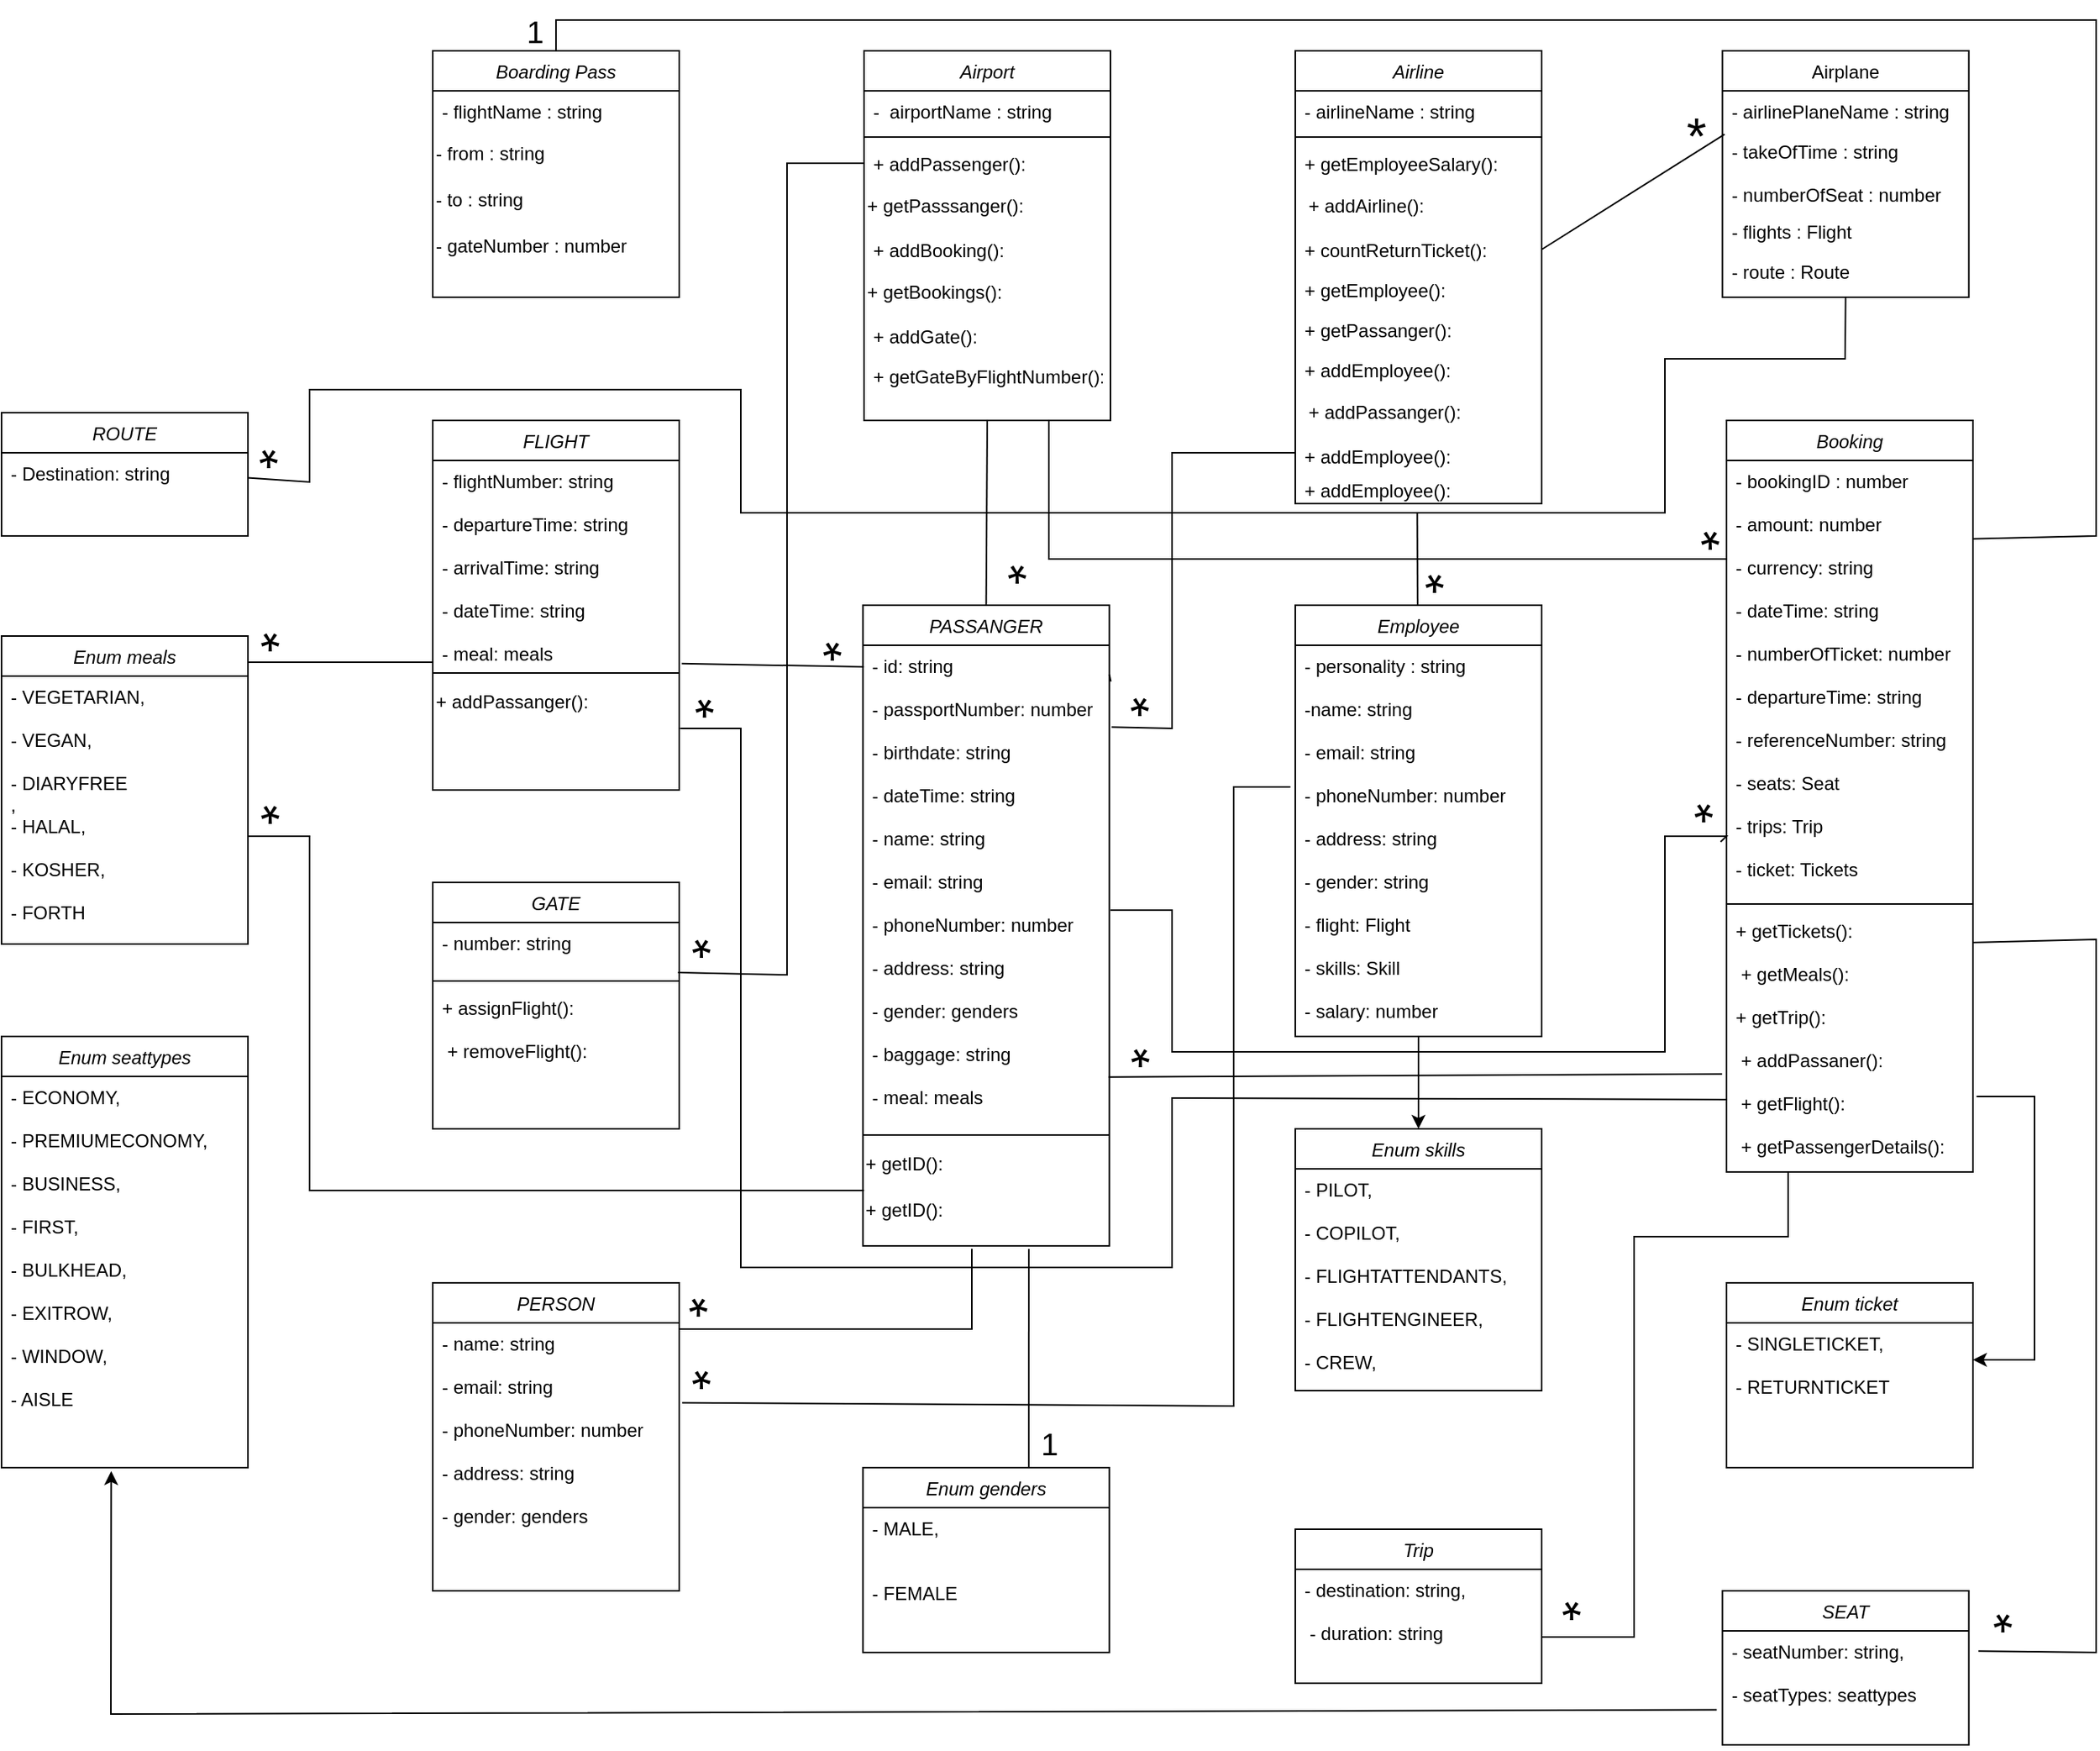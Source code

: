 <mxfile version="21.2.3" type="github">
  <diagram id="C5RBs43oDa-KdzZeNtuy" name="Page-1">
    <mxGraphModel dx="2927" dy="1174" grid="1" gridSize="10" guides="1" tooltips="1" connect="1" arrows="1" fold="1" page="1" pageScale="1" pageWidth="827" pageHeight="1169" math="0" shadow="0">
      <root>
        <mxCell id="WIyWlLk6GJQsqaUBKTNV-0" />
        <mxCell id="WIyWlLk6GJQsqaUBKTNV-1" parent="WIyWlLk6GJQsqaUBKTNV-0" />
        <mxCell id="zkfFHV4jXpPFQw0GAbJ--0" value="Airline&#xa;" style="swimlane;fontStyle=2;align=center;verticalAlign=top;childLayout=stackLayout;horizontal=1;startSize=26;horizontalStack=0;resizeParent=1;resizeLast=0;collapsible=1;marginBottom=0;rounded=0;shadow=0;strokeWidth=1;" parent="WIyWlLk6GJQsqaUBKTNV-1" vertex="1">
          <mxGeometry x="200" y="40" width="160" height="294" as="geometry">
            <mxRectangle x="230" y="140" width="160" height="26" as="alternateBounds" />
          </mxGeometry>
        </mxCell>
        <mxCell id="zkfFHV4jXpPFQw0GAbJ--1" value="- airlineName : string" style="text;align=left;verticalAlign=top;spacingLeft=4;spacingRight=4;overflow=hidden;rotatable=0;points=[[0,0.5],[1,0.5]];portConstraint=eastwest;" parent="zkfFHV4jXpPFQw0GAbJ--0" vertex="1">
          <mxGeometry y="26" width="160" height="26" as="geometry" />
        </mxCell>
        <mxCell id="KCWYJv6NmKcUc3A-nOqs-9" value="" style="line;html=1;strokeWidth=1;align=left;verticalAlign=middle;spacingTop=-1;spacingLeft=3;spacingRight=3;rotatable=0;labelPosition=right;points=[];portConstraint=eastwest;" vertex="1" parent="zkfFHV4jXpPFQw0GAbJ--0">
          <mxGeometry y="52" width="160" height="8" as="geometry" />
        </mxCell>
        <mxCell id="zkfFHV4jXpPFQw0GAbJ--2" value="+ getEmployeeSalary(): " style="text;align=left;verticalAlign=top;spacingLeft=4;spacingRight=4;overflow=hidden;rotatable=0;points=[[0,0.5],[1,0.5]];portConstraint=eastwest;rounded=0;shadow=0;html=0;" parent="zkfFHV4jXpPFQw0GAbJ--0" vertex="1">
          <mxGeometry y="60" width="160" height="26" as="geometry" />
        </mxCell>
        <mxCell id="KCWYJv6NmKcUc3A-nOqs-4" value="&amp;nbsp; + addAirline():" style="text;html=1;align=left;verticalAlign=middle;resizable=0;points=[];autosize=1;strokeColor=none;fillColor=none;" vertex="1" parent="zkfFHV4jXpPFQw0GAbJ--0">
          <mxGeometry y="86" width="160" height="30" as="geometry" />
        </mxCell>
        <mxCell id="zkfFHV4jXpPFQw0GAbJ--3" value="+ countReturnTicket():  " style="text;align=left;verticalAlign=top;spacingLeft=4;spacingRight=4;overflow=hidden;rotatable=0;points=[[0,0.5],[1,0.5]];portConstraint=eastwest;rounded=0;shadow=0;html=0;" parent="zkfFHV4jXpPFQw0GAbJ--0" vertex="1">
          <mxGeometry y="116" width="160" height="26" as="geometry" />
        </mxCell>
        <mxCell id="KCWYJv6NmKcUc3A-nOqs-12" value="+ getEmployee():  " style="text;align=left;verticalAlign=top;spacingLeft=4;spacingRight=4;overflow=hidden;rotatable=0;points=[[0,0.5],[1,0.5]];portConstraint=eastwest;rounded=0;shadow=0;html=0;" vertex="1" parent="zkfFHV4jXpPFQw0GAbJ--0">
          <mxGeometry y="142" width="160" height="26" as="geometry" />
        </mxCell>
        <mxCell id="KCWYJv6NmKcUc3A-nOqs-11" value="+ getPassanger():  " style="text;align=left;verticalAlign=top;spacingLeft=4;spacingRight=4;overflow=hidden;rotatable=0;points=[[0,0.5],[1,0.5]];portConstraint=eastwest;rounded=0;shadow=0;html=0;" vertex="1" parent="zkfFHV4jXpPFQw0GAbJ--0">
          <mxGeometry y="168" width="160" height="26" as="geometry" />
        </mxCell>
        <mxCell id="KCWYJv6NmKcUc3A-nOqs-10" value="+ addEmployee(): " style="text;align=left;verticalAlign=top;spacingLeft=4;spacingRight=4;overflow=hidden;rotatable=0;points=[[0,0.5],[1,0.5]];portConstraint=eastwest;rounded=0;shadow=0;html=0;" vertex="1" parent="zkfFHV4jXpPFQw0GAbJ--0">
          <mxGeometry y="194" width="160" height="26" as="geometry" />
        </mxCell>
        <mxCell id="KCWYJv6NmKcUc3A-nOqs-2" value="&amp;nbsp; + addPassanger(): " style="text;html=1;align=left;verticalAlign=middle;resizable=0;points=[];autosize=1;strokeColor=none;fillColor=none;" vertex="1" parent="zkfFHV4jXpPFQw0GAbJ--0">
          <mxGeometry y="220" width="160" height="30" as="geometry" />
        </mxCell>
        <mxCell id="KCWYJv6NmKcUc3A-nOqs-3" value="+ addEmployee(): " style="text;align=left;verticalAlign=top;spacingLeft=4;spacingRight=4;overflow=hidden;rotatable=0;points=[[0,0.5],[1,0.5]];portConstraint=eastwest;rounded=0;shadow=0;html=0;" vertex="1" parent="zkfFHV4jXpPFQw0GAbJ--0">
          <mxGeometry y="250" width="160" height="22" as="geometry" />
        </mxCell>
        <mxCell id="KCWYJv6NmKcUc3A-nOqs-87" value="+ addEmployee(): " style="text;align=left;verticalAlign=top;spacingLeft=4;spacingRight=4;overflow=hidden;rotatable=0;points=[[0,0.5],[1,0.5]];portConstraint=eastwest;rounded=0;shadow=0;html=0;" vertex="1" parent="zkfFHV4jXpPFQw0GAbJ--0">
          <mxGeometry y="272" width="160" height="22" as="geometry" />
        </mxCell>
        <mxCell id="zkfFHV4jXpPFQw0GAbJ--17" value="Airplane" style="swimlane;fontStyle=0;align=center;verticalAlign=top;childLayout=stackLayout;horizontal=1;startSize=26;horizontalStack=0;resizeParent=1;resizeLast=0;collapsible=1;marginBottom=0;rounded=0;shadow=0;strokeWidth=1;" parent="WIyWlLk6GJQsqaUBKTNV-1" vertex="1">
          <mxGeometry x="477.33" y="40" width="160" height="160" as="geometry">
            <mxRectangle x="550" y="140" width="160" height="26" as="alternateBounds" />
          </mxGeometry>
        </mxCell>
        <mxCell id="zkfFHV4jXpPFQw0GAbJ--18" value="- airlinePlaneName : string&#xa;" style="text;align=left;verticalAlign=top;spacingLeft=4;spacingRight=4;overflow=hidden;rotatable=0;points=[[0,0.5],[1,0.5]];portConstraint=eastwest;" parent="zkfFHV4jXpPFQw0GAbJ--17" vertex="1">
          <mxGeometry y="26" width="160" height="26" as="geometry" />
        </mxCell>
        <mxCell id="zkfFHV4jXpPFQw0GAbJ--19" value="- takeOfTime : string" style="text;align=left;verticalAlign=top;spacingLeft=4;spacingRight=4;overflow=hidden;rotatable=0;points=[[0,0.5],[1,0.5]];portConstraint=eastwest;rounded=0;shadow=0;html=0;" parent="zkfFHV4jXpPFQw0GAbJ--17" vertex="1">
          <mxGeometry y="52" width="160" height="28" as="geometry" />
        </mxCell>
        <mxCell id="zkfFHV4jXpPFQw0GAbJ--20" value="- numberOfSeat : number" style="text;align=left;verticalAlign=top;spacingLeft=4;spacingRight=4;overflow=hidden;rotatable=0;points=[[0,0.5],[1,0.5]];portConstraint=eastwest;rounded=0;shadow=0;html=0;" parent="zkfFHV4jXpPFQw0GAbJ--17" vertex="1">
          <mxGeometry y="80" width="160" height="24" as="geometry" />
        </mxCell>
        <mxCell id="zkfFHV4jXpPFQw0GAbJ--21" value="- flights : Flight" style="text;align=left;verticalAlign=top;spacingLeft=4;spacingRight=4;overflow=hidden;rotatable=0;points=[[0,0.5],[1,0.5]];portConstraint=eastwest;rounded=0;shadow=0;html=0;" parent="zkfFHV4jXpPFQw0GAbJ--17" vertex="1">
          <mxGeometry y="104" width="160" height="26" as="geometry" />
        </mxCell>
        <mxCell id="zkfFHV4jXpPFQw0GAbJ--22" value="- route : Route" style="text;align=left;verticalAlign=top;spacingLeft=4;spacingRight=4;overflow=hidden;rotatable=0;points=[[0,0.5],[1,0.5]];portConstraint=eastwest;rounded=0;shadow=0;html=0;" parent="zkfFHV4jXpPFQw0GAbJ--17" vertex="1">
          <mxGeometry y="130" width="160" height="26" as="geometry" />
        </mxCell>
        <mxCell id="KCWYJv6NmKcUc3A-nOqs-13" value="Airport" style="swimlane;fontStyle=2;align=center;verticalAlign=top;childLayout=stackLayout;horizontal=1;startSize=26;horizontalStack=0;resizeParent=1;resizeLast=0;collapsible=1;marginBottom=0;rounded=0;shadow=0;strokeWidth=1;" vertex="1" parent="WIyWlLk6GJQsqaUBKTNV-1">
          <mxGeometry x="-80" y="40" width="160" height="240" as="geometry">
            <mxRectangle x="230" y="140" width="160" height="26" as="alternateBounds" />
          </mxGeometry>
        </mxCell>
        <mxCell id="KCWYJv6NmKcUc3A-nOqs-14" value="-  airportName : string" style="text;align=left;verticalAlign=top;spacingLeft=4;spacingRight=4;overflow=hidden;rotatable=0;points=[[0,0.5],[1,0.5]];portConstraint=eastwest;" vertex="1" parent="KCWYJv6NmKcUc3A-nOqs-13">
          <mxGeometry y="26" width="160" height="26" as="geometry" />
        </mxCell>
        <mxCell id="KCWYJv6NmKcUc3A-nOqs-15" value="" style="line;html=1;strokeWidth=1;align=left;verticalAlign=middle;spacingTop=-1;spacingLeft=3;spacingRight=3;rotatable=0;labelPosition=right;points=[];portConstraint=eastwest;" vertex="1" parent="KCWYJv6NmKcUc3A-nOqs-13">
          <mxGeometry y="52" width="160" height="8" as="geometry" />
        </mxCell>
        <mxCell id="KCWYJv6NmKcUc3A-nOqs-16" value="+ addPassenger(): " style="text;align=left;verticalAlign=top;spacingLeft=4;spacingRight=4;overflow=hidden;rotatable=0;points=[[0,0.5],[1,0.5]];portConstraint=eastwest;rounded=0;shadow=0;html=0;" vertex="1" parent="KCWYJv6NmKcUc3A-nOqs-13">
          <mxGeometry y="60" width="160" height="26" as="geometry" />
        </mxCell>
        <mxCell id="KCWYJv6NmKcUc3A-nOqs-17" value="+ getPasssanger(): " style="text;html=1;align=left;verticalAlign=middle;resizable=0;points=[];autosize=1;strokeColor=none;fillColor=none;" vertex="1" parent="KCWYJv6NmKcUc3A-nOqs-13">
          <mxGeometry y="86" width="160" height="30" as="geometry" />
        </mxCell>
        <mxCell id="KCWYJv6NmKcUc3A-nOqs-18" value="+ addBooking(): " style="text;align=left;verticalAlign=top;spacingLeft=4;spacingRight=4;overflow=hidden;rotatable=0;points=[[0,0.5],[1,0.5]];portConstraint=eastwest;rounded=0;shadow=0;html=0;" vertex="1" parent="KCWYJv6NmKcUc3A-nOqs-13">
          <mxGeometry y="116" width="160" height="26" as="geometry" />
        </mxCell>
        <mxCell id="KCWYJv6NmKcUc3A-nOqs-19" value="+ getBookings():  " style="text;html=1;align=left;verticalAlign=middle;resizable=0;points=[];autosize=1;strokeColor=none;fillColor=none;" vertex="1" parent="KCWYJv6NmKcUc3A-nOqs-13">
          <mxGeometry y="142" width="160" height="30" as="geometry" />
        </mxCell>
        <mxCell id="KCWYJv6NmKcUc3A-nOqs-20" value="+ addGate(): " style="text;align=left;verticalAlign=top;spacingLeft=4;spacingRight=4;overflow=hidden;rotatable=0;points=[[0,0.5],[1,0.5]];portConstraint=eastwest;rounded=0;shadow=0;html=0;" vertex="1" parent="KCWYJv6NmKcUc3A-nOqs-13">
          <mxGeometry y="172" width="160" height="26" as="geometry" />
        </mxCell>
        <mxCell id="KCWYJv6NmKcUc3A-nOqs-21" value="+ getGateByFlightNumber():   " style="text;align=left;verticalAlign=top;spacingLeft=4;spacingRight=4;overflow=hidden;rotatable=0;points=[[0,0.5],[1,0.5]];portConstraint=eastwest;rounded=0;shadow=0;html=0;" vertex="1" parent="KCWYJv6NmKcUc3A-nOqs-13">
          <mxGeometry y="198" width="160" height="26" as="geometry" />
        </mxCell>
        <mxCell id="KCWYJv6NmKcUc3A-nOqs-26" value="Boarding Pass" style="swimlane;fontStyle=2;align=center;verticalAlign=top;childLayout=stackLayout;horizontal=1;startSize=26;horizontalStack=0;resizeParent=1;resizeLast=0;collapsible=1;marginBottom=0;rounded=0;shadow=0;strokeWidth=1;" vertex="1" parent="WIyWlLk6GJQsqaUBKTNV-1">
          <mxGeometry x="-360" y="40" width="160" height="160" as="geometry">
            <mxRectangle x="230" y="140" width="160" height="26" as="alternateBounds" />
          </mxGeometry>
        </mxCell>
        <mxCell id="KCWYJv6NmKcUc3A-nOqs-27" value="- flightName : string" style="text;align=left;verticalAlign=top;spacingLeft=4;spacingRight=4;overflow=hidden;rotatable=0;points=[[0,0.5],[1,0.5]];portConstraint=eastwest;" vertex="1" parent="KCWYJv6NmKcUc3A-nOqs-26">
          <mxGeometry y="26" width="160" height="26" as="geometry" />
        </mxCell>
        <mxCell id="KCWYJv6NmKcUc3A-nOqs-36" value="- from : string&lt;br/&gt;" style="text;html=1;align=left;verticalAlign=middle;resizable=0;points=[];autosize=1;strokeColor=none;fillColor=none;" vertex="1" parent="KCWYJv6NmKcUc3A-nOqs-26">
          <mxGeometry y="52" width="160" height="30" as="geometry" />
        </mxCell>
        <mxCell id="KCWYJv6NmKcUc3A-nOqs-37" value="- to : string" style="text;html=1;align=left;verticalAlign=middle;resizable=0;points=[];autosize=1;strokeColor=none;fillColor=none;" vertex="1" parent="KCWYJv6NmKcUc3A-nOqs-26">
          <mxGeometry y="82" width="160" height="30" as="geometry" />
        </mxCell>
        <mxCell id="KCWYJv6NmKcUc3A-nOqs-35" value="- gateNumber : number&lt;br/&gt;" style="text;html=1;align=left;verticalAlign=middle;resizable=0;points=[];autosize=1;strokeColor=none;fillColor=none;" vertex="1" parent="KCWYJv6NmKcUc3A-nOqs-26">
          <mxGeometry y="112" width="160" height="30" as="geometry" />
        </mxCell>
        <mxCell id="KCWYJv6NmKcUc3A-nOqs-38" value="FLIGHT" style="swimlane;fontStyle=2;align=center;verticalAlign=top;childLayout=stackLayout;horizontal=1;startSize=26;horizontalStack=0;resizeParent=1;resizeLast=0;collapsible=1;marginBottom=0;rounded=0;shadow=0;strokeWidth=1;" vertex="1" parent="WIyWlLk6GJQsqaUBKTNV-1">
          <mxGeometry x="-360" y="280" width="160" height="240" as="geometry">
            <mxRectangle x="230" y="140" width="160" height="26" as="alternateBounds" />
          </mxGeometry>
        </mxCell>
        <mxCell id="KCWYJv6NmKcUc3A-nOqs-39" value="- flightNumber: string&#xa;&#xa;- departureTime: string&#xa;&#xa;- arrivalTime: string&#xa;&#xa;- dateTime: string&#xa;&#xa;- meal: meals&#xa;" style="text;align=left;verticalAlign=top;spacingLeft=4;spacingRight=4;overflow=hidden;rotatable=0;points=[[0,0.5],[1,0.5]];portConstraint=eastwest;" vertex="1" parent="KCWYJv6NmKcUc3A-nOqs-38">
          <mxGeometry y="26" width="160" height="134" as="geometry" />
        </mxCell>
        <mxCell id="KCWYJv6NmKcUc3A-nOqs-44" value="" style="line;html=1;strokeWidth=1;align=left;verticalAlign=middle;spacingTop=-1;spacingLeft=3;spacingRight=3;rotatable=0;labelPosition=right;points=[];portConstraint=eastwest;" vertex="1" parent="KCWYJv6NmKcUc3A-nOqs-38">
          <mxGeometry y="160" width="160" height="8" as="geometry" />
        </mxCell>
        <mxCell id="KCWYJv6NmKcUc3A-nOqs-43" value="+ addPassanger(): " style="text;html=1;align=left;verticalAlign=middle;resizable=0;points=[];autosize=1;strokeColor=none;fillColor=none;" vertex="1" parent="KCWYJv6NmKcUc3A-nOqs-38">
          <mxGeometry y="168" width="160" height="30" as="geometry" />
        </mxCell>
        <mxCell id="KCWYJv6NmKcUc3A-nOqs-45" value="Employee" style="swimlane;fontStyle=2;align=center;verticalAlign=top;childLayout=stackLayout;horizontal=1;startSize=26;horizontalStack=0;resizeParent=1;resizeLast=0;collapsible=1;marginBottom=0;rounded=0;shadow=0;strokeWidth=1;" vertex="1" parent="WIyWlLk6GJQsqaUBKTNV-1">
          <mxGeometry x="200.0" y="400" width="160" height="280" as="geometry">
            <mxRectangle x="230" y="140" width="160" height="26" as="alternateBounds" />
          </mxGeometry>
        </mxCell>
        <mxCell id="KCWYJv6NmKcUc3A-nOqs-46" value="- personality : string&#xa;&#xa;-name: string&#xa;&#xa;- email: string&#xa;&#xa;- phoneNumber: number&#xa;&#xa;- address: string&#xa;&#xa;- gender: string&#xa;&#xa;- flight: Flight&#xa;&#xa;- skills: Skill&#xa;&#xa;- salary: number" style="text;align=left;verticalAlign=top;spacingLeft=4;spacingRight=4;overflow=hidden;rotatable=0;points=[[0,0.5],[1,0.5]];portConstraint=eastwest;" vertex="1" parent="KCWYJv6NmKcUc3A-nOqs-45">
          <mxGeometry y="26" width="160" height="254" as="geometry" />
        </mxCell>
        <mxCell id="KCWYJv6NmKcUc3A-nOqs-135" value="" style="endArrow=none;html=1;rounded=0;entryX=-0.024;entryY=0.872;entryDx=0;entryDy=0;entryPerimeter=0;" edge="1" parent="KCWYJv6NmKcUc3A-nOqs-45" target="KCWYJv6NmKcUc3A-nOqs-54">
          <mxGeometry width="50" height="50" relative="1" as="geometry">
            <mxPoint x="-120.0" y="198" as="sourcePoint" />
            <mxPoint x="240.0" as="targetPoint" />
            <Array as="points">
              <mxPoint x="-80.0" y="198" />
              <mxPoint x="-80.0" y="290" />
              <mxPoint x="160.0" y="290" />
              <mxPoint x="240.0" y="290" />
              <mxPoint x="240.0" y="150" />
              <mxPoint x="280.0" y="150" />
            </Array>
          </mxGeometry>
        </mxCell>
        <mxCell id="KCWYJv6NmKcUc3A-nOqs-49" value="Enum skills" style="swimlane;fontStyle=2;align=center;verticalAlign=top;childLayout=stackLayout;horizontal=1;startSize=26;horizontalStack=0;resizeParent=1;resizeLast=0;collapsible=1;marginBottom=0;rounded=0;shadow=0;strokeWidth=1;" vertex="1" parent="WIyWlLk6GJQsqaUBKTNV-1">
          <mxGeometry x="200.0" y="740" width="160" height="170" as="geometry">
            <mxRectangle x="230" y="140" width="160" height="26" as="alternateBounds" />
          </mxGeometry>
        </mxCell>
        <mxCell id="KCWYJv6NmKcUc3A-nOqs-163" value="" style="endArrow=none;html=1;rounded=0;entryX=0.673;entryY=-0.002;entryDx=0;entryDy=0;entryPerimeter=0;" edge="1" parent="KCWYJv6NmKcUc3A-nOqs-49" target="KCWYJv6NmKcUc3A-nOqs-99">
          <mxGeometry width="50" height="50" relative="1" as="geometry">
            <mxPoint x="-173.0" y="78" as="sourcePoint" />
            <mxPoint x="208.31" y="76.002" as="targetPoint" />
          </mxGeometry>
        </mxCell>
        <mxCell id="KCWYJv6NmKcUc3A-nOqs-50" value="- PILOT,&#xa;&#xa;- COPILOT,&#xa;&#xa;- FLIGHTATTENDANTS,&#xa;&#xa;- FLIGHTENGINEER,&#xa;&#xa;- CREW,&#xa;&#xa;- CHEF,&#xa;&#xa;- AIRPORTCONTROLLER" style="text;align=left;verticalAlign=top;spacingLeft=4;spacingRight=4;overflow=hidden;rotatable=0;points=[[0,0.5],[1,0.5]];portConstraint=eastwest;" vertex="1" parent="KCWYJv6NmKcUc3A-nOqs-49">
          <mxGeometry y="26" width="160" height="134" as="geometry" />
        </mxCell>
        <mxCell id="KCWYJv6NmKcUc3A-nOqs-53" value="Booking" style="swimlane;fontStyle=2;align=center;verticalAlign=top;childLayout=stackLayout;horizontal=1;startSize=26;horizontalStack=0;resizeParent=1;resizeLast=0;collapsible=1;marginBottom=0;rounded=0;shadow=0;strokeWidth=1;" vertex="1" parent="WIyWlLk6GJQsqaUBKTNV-1">
          <mxGeometry x="480" y="280" width="160" height="488" as="geometry">
            <mxRectangle x="230" y="140" width="160" height="26" as="alternateBounds" />
          </mxGeometry>
        </mxCell>
        <mxCell id="KCWYJv6NmKcUc3A-nOqs-54" value="- bookingID : number&#xa;&#xa;- amount: number&#xa;&#xa;- currency: string&#xa;&#xa;- dateTime: string&#xa;&#xa;- numberOfTicket: number&#xa;&#xa;- departureTime: string&#xa;&#xa;- referenceNumber: string&#xa;&#xa;- seats: Seat&#xa;&#xa;- trips: Trip&#xa;&#xa;- ticket: Tickets" style="text;align=left;verticalAlign=top;spacingLeft=4;spacingRight=4;overflow=hidden;rotatable=0;points=[[0,0.5],[1,0.5]];portConstraint=eastwest;" vertex="1" parent="KCWYJv6NmKcUc3A-nOqs-53">
          <mxGeometry y="26" width="160" height="284" as="geometry" />
        </mxCell>
        <mxCell id="KCWYJv6NmKcUc3A-nOqs-55" value="" style="line;html=1;strokeWidth=1;align=left;verticalAlign=middle;spacingTop=-1;spacingLeft=3;spacingRight=3;rotatable=0;labelPosition=right;points=[];portConstraint=eastwest;" vertex="1" parent="KCWYJv6NmKcUc3A-nOqs-53">
          <mxGeometry y="310" width="160" height="8" as="geometry" />
        </mxCell>
        <mxCell id="KCWYJv6NmKcUc3A-nOqs-63" value="+ getTickets(): &#xa;&#xa; + getMeals(): &#xa;&#xa;+ getTrip(): &#xa;&#xa; + addPassaner(): &#xa;&#xa; + getFlight(): &#xa;&#xa; + getPassengerDetails():  " style="text;align=left;verticalAlign=top;spacingLeft=4;spacingRight=4;overflow=hidden;rotatable=0;points=[[0,0.5],[1,0.5]];portConstraint=eastwest;rounded=0;shadow=0;html=0;" vertex="1" parent="KCWYJv6NmKcUc3A-nOqs-53">
          <mxGeometry y="318" width="160" height="162" as="geometry" />
        </mxCell>
        <mxCell id="KCWYJv6NmKcUc3A-nOqs-65" value="PASSANGER" style="swimlane;fontStyle=2;align=center;verticalAlign=top;childLayout=stackLayout;horizontal=1;startSize=26;horizontalStack=0;resizeParent=1;resizeLast=0;collapsible=1;marginBottom=0;rounded=0;shadow=0;strokeWidth=1;" vertex="1" parent="WIyWlLk6GJQsqaUBKTNV-1">
          <mxGeometry x="-80.71" y="400" width="160" height="416" as="geometry">
            <mxRectangle x="230" y="140" width="160" height="26" as="alternateBounds" />
          </mxGeometry>
        </mxCell>
        <mxCell id="KCWYJv6NmKcUc3A-nOqs-66" value="- id: string&#xa;&#xa;- passportNumber: number&#xa;&#xa;- birthdate: string&#xa;&#xa;- dateTime: string&#xa;&#xa;- name: string&#xa;&#xa;- email: string&#xa;&#xa;- phoneNumber: number&#xa;&#xa;- address: string&#xa;&#xa;- gender: genders&#xa;&#xa;- baggage: string&#xa;&#xa;- meal: meals" style="text;align=left;verticalAlign=top;spacingLeft=4;spacingRight=4;overflow=hidden;rotatable=0;points=[[0,0.5],[1,0.5]];portConstraint=eastwest;" vertex="1" parent="KCWYJv6NmKcUc3A-nOqs-65">
          <mxGeometry y="26" width="160" height="314" as="geometry" />
        </mxCell>
        <mxCell id="KCWYJv6NmKcUc3A-nOqs-71" value="" style="line;html=1;strokeWidth=1;align=left;verticalAlign=middle;spacingTop=-1;spacingLeft=3;spacingRight=3;rotatable=0;labelPosition=right;points=[];portConstraint=eastwest;" vertex="1" parent="KCWYJv6NmKcUc3A-nOqs-65">
          <mxGeometry y="340" width="160" height="8" as="geometry" />
        </mxCell>
        <mxCell id="KCWYJv6NmKcUc3A-nOqs-72" value="+ getID(): " style="text;html=1;align=left;verticalAlign=middle;resizable=0;points=[];autosize=1;strokeColor=none;fillColor=none;" vertex="1" parent="KCWYJv6NmKcUc3A-nOqs-65">
          <mxGeometry y="348" width="160" height="30" as="geometry" />
        </mxCell>
        <mxCell id="KCWYJv6NmKcUc3A-nOqs-70" value="+ getID(): " style="text;html=1;align=left;verticalAlign=middle;resizable=0;points=[];autosize=1;strokeColor=none;fillColor=none;" vertex="1" parent="KCWYJv6NmKcUc3A-nOqs-65">
          <mxGeometry y="378" width="160" height="30" as="geometry" />
        </mxCell>
        <mxCell id="KCWYJv6NmKcUc3A-nOqs-73" value="Enum ticket" style="swimlane;fontStyle=2;align=center;verticalAlign=top;childLayout=stackLayout;horizontal=1;startSize=26;horizontalStack=0;resizeParent=1;resizeLast=0;collapsible=1;marginBottom=0;rounded=0;shadow=0;strokeWidth=1;" vertex="1" parent="WIyWlLk6GJQsqaUBKTNV-1">
          <mxGeometry x="480" y="840" width="160" height="120" as="geometry">
            <mxRectangle x="230" y="140" width="160" height="26" as="alternateBounds" />
          </mxGeometry>
        </mxCell>
        <mxCell id="KCWYJv6NmKcUc3A-nOqs-74" value="- SINGLETICKET,&#xa;&#xa;- RETURNTICKET " style="text;align=left;verticalAlign=top;spacingLeft=4;spacingRight=4;overflow=hidden;rotatable=0;points=[[0,0.5],[1,0.5]];portConstraint=eastwest;" vertex="1" parent="KCWYJv6NmKcUc3A-nOqs-73">
          <mxGeometry y="26" width="160" height="94" as="geometry" />
        </mxCell>
        <mxCell id="KCWYJv6NmKcUc3A-nOqs-75" value="GATE" style="swimlane;fontStyle=2;align=center;verticalAlign=top;childLayout=stackLayout;horizontal=1;startSize=26;horizontalStack=0;resizeParent=1;resizeLast=0;collapsible=1;marginBottom=0;rounded=0;shadow=0;strokeWidth=1;" vertex="1" parent="WIyWlLk6GJQsqaUBKTNV-1">
          <mxGeometry x="-360" y="580" width="160" height="160" as="geometry">
            <mxRectangle x="230" y="140" width="160" height="26" as="alternateBounds" />
          </mxGeometry>
        </mxCell>
        <mxCell id="KCWYJv6NmKcUc3A-nOqs-77" value="- number: string" style="text;align=left;verticalAlign=top;spacingLeft=4;spacingRight=4;overflow=hidden;rotatable=0;points=[[0,0.5],[1,0.5]];portConstraint=eastwest;" vertex="1" parent="KCWYJv6NmKcUc3A-nOqs-75">
          <mxGeometry y="26" width="160" height="34" as="geometry" />
        </mxCell>
        <mxCell id="KCWYJv6NmKcUc3A-nOqs-78" value="" style="line;html=1;strokeWidth=1;align=left;verticalAlign=middle;spacingTop=-1;spacingLeft=3;spacingRight=3;rotatable=0;labelPosition=right;points=[];portConstraint=eastwest;" vertex="1" parent="KCWYJv6NmKcUc3A-nOqs-75">
          <mxGeometry y="60" width="160" height="8" as="geometry" />
        </mxCell>
        <mxCell id="KCWYJv6NmKcUc3A-nOqs-76" value="+ assignFlight(): &#xa;&#xa; + removeFlight(): " style="text;align=left;verticalAlign=top;spacingLeft=4;spacingRight=4;overflow=hidden;rotatable=0;points=[[0,0.5],[1,0.5]];portConstraint=eastwest;" vertex="1" parent="KCWYJv6NmKcUc3A-nOqs-75">
          <mxGeometry y="68" width="160" height="52" as="geometry" />
        </mxCell>
        <mxCell id="KCWYJv6NmKcUc3A-nOqs-79" value="Enum meals" style="swimlane;fontStyle=2;align=center;verticalAlign=top;childLayout=stackLayout;horizontal=1;startSize=26;horizontalStack=0;resizeParent=1;resizeLast=0;collapsible=1;marginBottom=0;rounded=0;shadow=0;strokeWidth=1;" vertex="1" parent="WIyWlLk6GJQsqaUBKTNV-1">
          <mxGeometry x="-640" y="420" width="160" height="200" as="geometry">
            <mxRectangle x="230" y="140" width="160" height="26" as="alternateBounds" />
          </mxGeometry>
        </mxCell>
        <mxCell id="KCWYJv6NmKcUc3A-nOqs-80" value="- VEGETARIAN,&#xa;&#xa;- VEGAN,&#xa;&#xa;- DIARYFREE&#xa;,&#xa;- HALAL,&#xa;&#xa;- KOSHER,&#xa;&#xa;- FORTH" style="text;align=left;verticalAlign=top;spacingLeft=4;spacingRight=4;overflow=hidden;rotatable=0;points=[[0,0.5],[1,0.5]];portConstraint=eastwest;" vertex="1" parent="KCWYJv6NmKcUc3A-nOqs-79">
          <mxGeometry y="26" width="160" height="174" as="geometry" />
        </mxCell>
        <mxCell id="KCWYJv6NmKcUc3A-nOqs-85" value="" style="endArrow=none;html=1;rounded=0;entryX=0;entryY=0.5;entryDx=0;entryDy=0;exitX=1.009;exitY=0.169;exitDx=0;exitDy=0;exitPerimeter=0;" edge="1" parent="WIyWlLk6GJQsqaUBKTNV-1" source="KCWYJv6NmKcUc3A-nOqs-66" target="KCWYJv6NmKcUc3A-nOqs-3">
          <mxGeometry width="50" height="50" relative="1" as="geometry">
            <mxPoint x="120" y="640" as="sourcePoint" />
            <mxPoint x="190" y="320" as="targetPoint" />
            <Array as="points">
              <mxPoint x="120" y="480" />
              <mxPoint x="120" y="301" />
            </Array>
          </mxGeometry>
        </mxCell>
        <mxCell id="KCWYJv6NmKcUc3A-nOqs-86" value="" style="endArrow=none;html=1;rounded=0;entryX=0.495;entryY=1.248;entryDx=0;entryDy=0;entryPerimeter=0;" edge="1" parent="WIyWlLk6GJQsqaUBKTNV-1" source="KCWYJv6NmKcUc3A-nOqs-45" target="KCWYJv6NmKcUc3A-nOqs-87">
          <mxGeometry width="50" height="50" relative="1" as="geometry">
            <mxPoint x="477" y="310" as="sourcePoint" />
            <mxPoint x="390" y="320" as="targetPoint" />
          </mxGeometry>
        </mxCell>
        <mxCell id="KCWYJv6NmKcUc3A-nOqs-89" value="" style="endArrow=none;html=1;rounded=0;entryX=1;entryY=0.5;entryDx=0;entryDy=0;exitX=0.009;exitY=0.077;exitDx=0;exitDy=0;exitPerimeter=0;" edge="1" parent="WIyWlLk6GJQsqaUBKTNV-1" source="zkfFHV4jXpPFQw0GAbJ--19" target="zkfFHV4jXpPFQw0GAbJ--3">
          <mxGeometry width="50" height="50" relative="1" as="geometry">
            <mxPoint x="489" y="355" as="sourcePoint" />
            <mxPoint x="377" y="278" as="targetPoint" />
          </mxGeometry>
        </mxCell>
        <mxCell id="KCWYJv6NmKcUc3A-nOqs-92" value="&lt;font style=&quot;font-size: 33px;&quot;&gt;*&lt;/font&gt;" style="text;html=1;align=center;verticalAlign=middle;resizable=0;points=[];autosize=1;strokeColor=none;fillColor=none;" vertex="1" parent="WIyWlLk6GJQsqaUBKTNV-1">
          <mxGeometry x="440" y="70" width="40" height="50" as="geometry" />
        </mxCell>
        <mxCell id="KCWYJv6NmKcUc3A-nOqs-94" value="" style="endArrow=none;html=1;rounded=0;entryX=0;entryY=0.5;entryDx=0;entryDy=0;exitX=1.006;exitY=0.075;exitDx=0;exitDy=0;exitPerimeter=0;" edge="1" parent="WIyWlLk6GJQsqaUBKTNV-1" source="KCWYJv6NmKcUc3A-nOqs-66">
          <mxGeometry width="50" height="50" relative="1" as="geometry">
            <mxPoint x="80.29" y="450" as="sourcePoint" />
            <mxPoint x="79.29" y="445" as="targetPoint" />
          </mxGeometry>
        </mxCell>
        <mxCell id="KCWYJv6NmKcUc3A-nOqs-93" value="&lt;font style=&quot;font-size: 33px;&quot;&gt;*&lt;/font&gt;" style="text;html=1;align=center;verticalAlign=middle;resizable=0;points=[];autosize=1;strokeColor=none;fillColor=none;rotation=-180;" vertex="1" parent="WIyWlLk6GJQsqaUBKTNV-1">
          <mxGeometry x="79.29" y="436" width="40" height="50" as="geometry" />
        </mxCell>
        <mxCell id="KCWYJv6NmKcUc3A-nOqs-95" value="" style="endArrow=none;html=1;rounded=0;entryX=0.5;entryY=1;entryDx=0;entryDy=0;exitX=0.5;exitY=0;exitDx=0;exitDy=0;" edge="1" parent="WIyWlLk6GJQsqaUBKTNV-1" source="KCWYJv6NmKcUc3A-nOqs-65" target="KCWYJv6NmKcUc3A-nOqs-13">
          <mxGeometry width="50" height="50" relative="1" as="geometry">
            <mxPoint x="-110" y="417" as="sourcePoint" />
            <mxPoint x="10" y="280" as="targetPoint" />
          </mxGeometry>
        </mxCell>
        <mxCell id="KCWYJv6NmKcUc3A-nOqs-96" value="&lt;font style=&quot;font-size: 33px;&quot;&gt;*&lt;/font&gt;" style="text;html=1;align=center;verticalAlign=middle;resizable=0;points=[];autosize=1;strokeColor=none;fillColor=none;rotation=-180;" vertex="1" parent="WIyWlLk6GJQsqaUBKTNV-1">
          <mxGeometry y="350" width="40" height="50" as="geometry" />
        </mxCell>
        <mxCell id="KCWYJv6NmKcUc3A-nOqs-97" value="PERSON" style="swimlane;fontStyle=2;align=center;verticalAlign=top;childLayout=stackLayout;horizontal=1;startSize=26;horizontalStack=0;resizeParent=1;resizeLast=0;collapsible=1;marginBottom=0;rounded=0;shadow=0;strokeWidth=1;" vertex="1" parent="WIyWlLk6GJQsqaUBKTNV-1">
          <mxGeometry x="-360" y="840" width="160" height="200" as="geometry">
            <mxRectangle x="230" y="140" width="160" height="26" as="alternateBounds" />
          </mxGeometry>
        </mxCell>
        <mxCell id="KCWYJv6NmKcUc3A-nOqs-98" value="- name: string&#xa;&#xa;- email: string&#xa;&#xa;- phoneNumber: number&#xa;&#xa;- address: string&#xa;&#xa;- gender: genders" style="text;align=left;verticalAlign=top;spacingLeft=4;spacingRight=4;overflow=hidden;rotatable=0;points=[[0,0.5],[1,0.5]];portConstraint=eastwest;" vertex="1" parent="KCWYJv6NmKcUc3A-nOqs-97">
          <mxGeometry y="26" width="160" height="174" as="geometry" />
        </mxCell>
        <mxCell id="KCWYJv6NmKcUc3A-nOqs-99" value="Enum genders" style="swimlane;fontStyle=2;align=center;verticalAlign=top;childLayout=stackLayout;horizontal=1;startSize=26;horizontalStack=0;resizeParent=1;resizeLast=0;collapsible=1;marginBottom=0;rounded=0;shadow=0;strokeWidth=1;" vertex="1" parent="WIyWlLk6GJQsqaUBKTNV-1">
          <mxGeometry x="-80.71" y="960" width="160" height="120" as="geometry">
            <mxRectangle x="230" y="140" width="160" height="26" as="alternateBounds" />
          </mxGeometry>
        </mxCell>
        <mxCell id="KCWYJv6NmKcUc3A-nOqs-100" value="- MALE,&#xa;&#xa;&#xa;- FEMALE " style="text;align=left;verticalAlign=top;spacingLeft=4;spacingRight=4;overflow=hidden;rotatable=0;points=[[0,0.5],[1,0.5]];portConstraint=eastwest;" vertex="1" parent="KCWYJv6NmKcUc3A-nOqs-99">
          <mxGeometry y="26" width="160" height="94" as="geometry" />
        </mxCell>
        <mxCell id="KCWYJv6NmKcUc3A-nOqs-101" value="ROUTE" style="swimlane;fontStyle=2;align=center;verticalAlign=top;childLayout=stackLayout;horizontal=1;startSize=26;horizontalStack=0;resizeParent=1;resizeLast=0;collapsible=1;marginBottom=0;rounded=0;shadow=0;strokeWidth=1;" vertex="1" parent="WIyWlLk6GJQsqaUBKTNV-1">
          <mxGeometry x="-640" y="275" width="160" height="80" as="geometry">
            <mxRectangle x="230" y="140" width="160" height="26" as="alternateBounds" />
          </mxGeometry>
        </mxCell>
        <mxCell id="KCWYJv6NmKcUc3A-nOqs-102" value="- Destination: string" style="text;align=left;verticalAlign=top;spacingLeft=4;spacingRight=4;overflow=hidden;rotatable=0;points=[[0,0.5],[1,0.5]];portConstraint=eastwest;" vertex="1" parent="KCWYJv6NmKcUc3A-nOqs-101">
          <mxGeometry y="26" width="160" height="54" as="geometry" />
        </mxCell>
        <mxCell id="KCWYJv6NmKcUc3A-nOqs-103" value="Enum seattypes" style="swimlane;fontStyle=2;align=center;verticalAlign=top;childLayout=stackLayout;horizontal=1;startSize=26;horizontalStack=0;resizeParent=1;resizeLast=0;collapsible=1;marginBottom=0;rounded=0;shadow=0;strokeWidth=1;" vertex="1" parent="WIyWlLk6GJQsqaUBKTNV-1">
          <mxGeometry x="-640" y="680" width="160" height="280" as="geometry">
            <mxRectangle x="230" y="140" width="160" height="26" as="alternateBounds" />
          </mxGeometry>
        </mxCell>
        <mxCell id="KCWYJv6NmKcUc3A-nOqs-104" value="- ECONOMY,&#xa;&#xa;- PREMIUMECONOMY,&#xa;&#xa;- BUSINESS,&#xa;&#xa;- FIRST,&#xa;&#xa;- BULKHEAD,&#xa;&#xa;- EXITROW,&#xa;&#xa;- WINDOW,&#xa;&#xa;- AISLE" style="text;align=left;verticalAlign=top;spacingLeft=4;spacingRight=4;overflow=hidden;rotatable=0;points=[[0,0.5],[1,0.5]];portConstraint=eastwest;" vertex="1" parent="KCWYJv6NmKcUc3A-nOqs-103">
          <mxGeometry y="26" width="160" height="254" as="geometry" />
        </mxCell>
        <mxCell id="KCWYJv6NmKcUc3A-nOqs-111" value="SEAT" style="swimlane;fontStyle=2;align=center;verticalAlign=top;childLayout=stackLayout;horizontal=1;startSize=26;horizontalStack=0;resizeParent=1;resizeLast=0;collapsible=1;marginBottom=0;rounded=0;shadow=0;strokeWidth=1;" vertex="1" parent="WIyWlLk6GJQsqaUBKTNV-1">
          <mxGeometry x="477.33" y="1040" width="160" height="100" as="geometry">
            <mxRectangle x="230" y="140" width="160" height="26" as="alternateBounds" />
          </mxGeometry>
        </mxCell>
        <mxCell id="KCWYJv6NmKcUc3A-nOqs-112" value="- seatNumber: string,&#xa;&#xa;- seatTypes: seattypes" style="text;align=left;verticalAlign=top;spacingLeft=4;spacingRight=4;overflow=hidden;rotatable=0;points=[[0,0.5],[1,0.5]];portConstraint=eastwest;" vertex="1" parent="KCWYJv6NmKcUc3A-nOqs-111">
          <mxGeometry y="26" width="160" height="74" as="geometry" />
        </mxCell>
        <mxCell id="KCWYJv6NmKcUc3A-nOqs-113" value="Trip" style="swimlane;fontStyle=2;align=center;verticalAlign=top;childLayout=stackLayout;horizontal=1;startSize=26;horizontalStack=0;resizeParent=1;resizeLast=0;collapsible=1;marginBottom=0;rounded=0;shadow=0;strokeWidth=1;" vertex="1" parent="WIyWlLk6GJQsqaUBKTNV-1">
          <mxGeometry x="200" y="1000" width="160" height="100" as="geometry">
            <mxRectangle x="230" y="140" width="160" height="26" as="alternateBounds" />
          </mxGeometry>
        </mxCell>
        <mxCell id="KCWYJv6NmKcUc3A-nOqs-114" value="- destination: string,&#xa;&#xa; - duration: string" style="text;align=left;verticalAlign=top;spacingLeft=4;spacingRight=4;overflow=hidden;rotatable=0;points=[[0,0.5],[1,0.5]];portConstraint=eastwest;" vertex="1" parent="KCWYJv6NmKcUc3A-nOqs-113">
          <mxGeometry y="26" width="160" height="74" as="geometry" />
        </mxCell>
        <mxCell id="KCWYJv6NmKcUc3A-nOqs-116" value="" style="endArrow=none;html=1;rounded=0;entryX=0.75;entryY=1;entryDx=0;entryDy=0;" edge="1" parent="WIyWlLk6GJQsqaUBKTNV-1" target="KCWYJv6NmKcUc3A-nOqs-13">
          <mxGeometry width="50" height="50" relative="1" as="geometry">
            <mxPoint x="480" y="370" as="sourcePoint" />
            <mxPoint x="10" y="290" as="targetPoint" />
            <Array as="points">
              <mxPoint x="230" y="370" />
              <mxPoint x="40" y="370" />
            </Array>
          </mxGeometry>
        </mxCell>
        <mxCell id="KCWYJv6NmKcUc3A-nOqs-117" value="&lt;font style=&quot;font-size: 33px;&quot;&gt;*&lt;/font&gt;" style="text;html=1;align=center;verticalAlign=middle;resizable=0;points=[];autosize=1;strokeColor=none;fillColor=none;rotation=-180;" vertex="1" parent="WIyWlLk6GJQsqaUBKTNV-1">
          <mxGeometry x="450" y="328" width="40" height="50" as="geometry" />
        </mxCell>
        <mxCell id="KCWYJv6NmKcUc3A-nOqs-121" value="" style="endArrow=none;html=1;rounded=0;exitX=0.006;exitY=0.2;exitDx=0;exitDy=0;exitPerimeter=0;entryX=0.883;entryY=0.982;entryDx=0;entryDy=0;entryPerimeter=0;" edge="1" parent="WIyWlLk6GJQsqaUBKTNV-1" source="KCWYJv6NmKcUc3A-nOqs-122" target="KCWYJv6NmKcUc3A-nOqs-131">
          <mxGeometry width="50" height="50" relative="1" as="geometry">
            <mxPoint x="-90" y="440" as="sourcePoint" />
            <mxPoint x="-210" y="440" as="targetPoint" />
          </mxGeometry>
        </mxCell>
        <mxCell id="KCWYJv6NmKcUc3A-nOqs-122" value="&lt;font style=&quot;font-size: 33px;&quot;&gt;*&lt;/font&gt;" style="text;html=1;align=center;verticalAlign=middle;resizable=0;points=[];autosize=1;strokeColor=none;fillColor=none;rotation=-180;" vertex="1" parent="WIyWlLk6GJQsqaUBKTNV-1">
          <mxGeometry x="-120.0" y="400" width="40" height="50" as="geometry" />
        </mxCell>
        <mxCell id="KCWYJv6NmKcUc3A-nOqs-91" value="&lt;font style=&quot;font-size: 33px;&quot;&gt;*&lt;/font&gt;" style="text;html=1;align=center;verticalAlign=middle;resizable=0;points=[];autosize=1;strokeColor=none;fillColor=none;rotation=-180;" vertex="1" parent="WIyWlLk6GJQsqaUBKTNV-1">
          <mxGeometry x="271" y="356" width="40" height="50" as="geometry" />
        </mxCell>
        <mxCell id="KCWYJv6NmKcUc3A-nOqs-127" value="" style="endArrow=none;html=1;rounded=0;entryX=-0.018;entryY=0.731;entryDx=0;entryDy=0;entryPerimeter=0;exitX=0.997;exitY=0.931;exitDx=0;exitDy=0;exitPerimeter=0;" edge="1" parent="WIyWlLk6GJQsqaUBKTNV-1">
          <mxGeometry width="50" height="50" relative="1" as="geometry">
            <mxPoint x="78.81" y="706.334" as="sourcePoint" />
            <mxPoint x="477.12" y="704.422" as="targetPoint" />
          </mxGeometry>
        </mxCell>
        <mxCell id="KCWYJv6NmKcUc3A-nOqs-128" value="&lt;font style=&quot;font-size: 33px;&quot;&gt;*&lt;/font&gt;" style="text;html=1;align=center;verticalAlign=middle;resizable=0;points=[];autosize=1;strokeColor=none;fillColor=none;rotation=-180;" vertex="1" parent="WIyWlLk6GJQsqaUBKTNV-1">
          <mxGeometry x="80" y="664" width="40" height="50" as="geometry" />
        </mxCell>
        <mxCell id="KCWYJv6NmKcUc3A-nOqs-130" value="" style="endArrow=none;html=1;rounded=0;entryX=-0.001;entryY=0.759;entryDx=0;entryDy=0;entryPerimeter=0;exitX=1.004;exitY=1.067;exitDx=0;exitDy=0;exitPerimeter=0;" edge="1" parent="WIyWlLk6GJQsqaUBKTNV-1" source="KCWYJv6NmKcUc3A-nOqs-43" target="KCWYJv6NmKcUc3A-nOqs-63">
          <mxGeometry width="50" height="50" relative="1" as="geometry">
            <mxPoint x="-160" y="400" as="sourcePoint" />
            <mxPoint x="487" y="726" as="targetPoint" />
            <Array as="points">
              <mxPoint x="-160" y="480" />
              <mxPoint x="-160" y="830" />
              <mxPoint x="120" y="830" />
              <mxPoint x="120" y="720" />
            </Array>
          </mxGeometry>
        </mxCell>
        <mxCell id="KCWYJv6NmKcUc3A-nOqs-131" value="&lt;font style=&quot;font-size: 33px;&quot;&gt;*&lt;/font&gt;" style="text;html=1;align=center;verticalAlign=middle;resizable=0;points=[];autosize=1;strokeColor=none;fillColor=none;rotation=-180;" vertex="1" parent="WIyWlLk6GJQsqaUBKTNV-1">
          <mxGeometry x="-203" y="437" width="40" height="50" as="geometry" />
        </mxCell>
        <mxCell id="KCWYJv6NmKcUc3A-nOqs-134" value="&lt;font style=&quot;font-size: 33px;&quot;&gt;*&lt;/font&gt;" style="text;html=1;align=center;verticalAlign=middle;resizable=0;points=[];autosize=1;strokeColor=none;fillColor=none;rotation=-180;" vertex="1" parent="WIyWlLk6GJQsqaUBKTNV-1">
          <mxGeometry x="445.33" y="505" width="40" height="50" as="geometry" />
        </mxCell>
        <mxCell id="KCWYJv6NmKcUc3A-nOqs-136" value="" style="endArrow=none;html=1;rounded=0;entryX=0.5;entryY=1;entryDx=0;entryDy=0;exitX=0.999;exitY=0.302;exitDx=0;exitDy=0;exitPerimeter=0;" edge="1" parent="WIyWlLk6GJQsqaUBKTNV-1" source="KCWYJv6NmKcUc3A-nOqs-102" target="zkfFHV4jXpPFQw0GAbJ--17">
          <mxGeometry width="50" height="50" relative="1" as="geometry">
            <mxPoint x="-440" y="360" as="sourcePoint" />
            <mxPoint x="588.31" y="230.002" as="targetPoint" />
            <Array as="points">
              <mxPoint x="-440" y="320" />
              <mxPoint x="-440" y="260" />
              <mxPoint x="-160" y="260" />
              <mxPoint x="-160" y="340" />
              <mxPoint x="130" y="340" />
              <mxPoint x="440" y="340" />
              <mxPoint x="440" y="240" />
              <mxPoint x="557" y="240" />
            </Array>
          </mxGeometry>
        </mxCell>
        <mxCell id="KCWYJv6NmKcUc3A-nOqs-137" value="&lt;font style=&quot;font-size: 33px;&quot;&gt;*&lt;/font&gt;" style="text;html=1;align=center;verticalAlign=middle;resizable=0;points=[];autosize=1;strokeColor=none;fillColor=none;rotation=-180;" vertex="1" parent="WIyWlLk6GJQsqaUBKTNV-1">
          <mxGeometry x="-486" y="275" width="40" height="50" as="geometry" />
        </mxCell>
        <mxCell id="KCWYJv6NmKcUc3A-nOqs-138" value="" style="endArrow=none;html=1;rounded=0;entryX=0;entryY=0.5;entryDx=0;entryDy=0;exitX=0.995;exitY=0.957;exitDx=0;exitDy=0;exitPerimeter=0;" edge="1" parent="WIyWlLk6GJQsqaUBKTNV-1" source="KCWYJv6NmKcUc3A-nOqs-77" target="KCWYJv6NmKcUc3A-nOqs-16">
          <mxGeometry width="50" height="50" relative="1" as="geometry">
            <mxPoint x="-130" y="700" as="sourcePoint" />
            <mxPoint x="-129" y="120" as="targetPoint" />
            <Array as="points">
              <mxPoint x="-130" y="640" />
              <mxPoint x="-130" y="113" />
            </Array>
          </mxGeometry>
        </mxCell>
        <mxCell id="KCWYJv6NmKcUc3A-nOqs-139" value="&lt;font style=&quot;font-size: 33px;&quot;&gt;*&lt;/font&gt;" style="text;html=1;align=center;verticalAlign=middle;resizable=0;points=[];autosize=1;strokeColor=none;fillColor=none;rotation=-180;" vertex="1" parent="WIyWlLk6GJQsqaUBKTNV-1">
          <mxGeometry x="-205" y="593" width="40" height="50" as="geometry" />
        </mxCell>
        <mxCell id="KCWYJv6NmKcUc3A-nOqs-142" value="" style="endArrow=none;html=1;rounded=0;entryX=0.25;entryY=1;entryDx=0;entryDy=0;" edge="1" parent="WIyWlLk6GJQsqaUBKTNV-1" target="KCWYJv6NmKcUc3A-nOqs-53">
          <mxGeometry width="50" height="50" relative="1" as="geometry">
            <mxPoint x="360" y="1070" as="sourcePoint" />
            <mxPoint x="652" y="570" as="targetPoint" />
            <Array as="points">
              <mxPoint x="420" y="1070" />
              <mxPoint x="420" y="940" />
              <mxPoint x="420" y="810" />
              <mxPoint x="520" y="810" />
            </Array>
          </mxGeometry>
        </mxCell>
        <mxCell id="KCWYJv6NmKcUc3A-nOqs-143" value="&lt;font style=&quot;font-size: 33px;&quot;&gt;*&lt;/font&gt;" style="text;html=1;align=center;verticalAlign=middle;resizable=0;points=[];autosize=1;strokeColor=none;fillColor=none;rotation=-180;" vertex="1" parent="WIyWlLk6GJQsqaUBKTNV-1">
          <mxGeometry x="360" y="1023" width="40" height="50" as="geometry" />
        </mxCell>
        <mxCell id="KCWYJv6NmKcUc3A-nOqs-146" value="" style="endArrow=classic;html=1;rounded=0;exitX=1.03;exitY=0.258;exitDx=0;exitDy=0;exitPerimeter=0;" edge="1" parent="WIyWlLk6GJQsqaUBKTNV-1">
          <mxGeometry width="50" height="50" relative="1" as="geometry">
            <mxPoint x="642.33" y="719" as="sourcePoint" />
            <mxPoint x="640" y="890" as="targetPoint" />
            <Array as="points">
              <mxPoint x="680" y="719" />
              <mxPoint x="680" y="820" />
              <mxPoint x="680" y="890" />
            </Array>
          </mxGeometry>
        </mxCell>
        <mxCell id="KCWYJv6NmKcUc3A-nOqs-147" value="" style="endArrow=none;html=1;rounded=0;entryX=1.039;entryY=0.178;entryDx=0;entryDy=0;entryPerimeter=0;exitX=0.997;exitY=0.931;exitDx=0;exitDy=0;exitPerimeter=0;" edge="1" parent="WIyWlLk6GJQsqaUBKTNV-1" target="KCWYJv6NmKcUc3A-nOqs-112">
          <mxGeometry width="50" height="50" relative="1" as="geometry">
            <mxPoint x="640" y="618.954" as="sourcePoint" />
            <mxPoint x="1038.31" y="617.042" as="targetPoint" />
            <Array as="points">
              <mxPoint x="720" y="617" />
              <mxPoint x="720" y="1080" />
            </Array>
          </mxGeometry>
        </mxCell>
        <mxCell id="KCWYJv6NmKcUc3A-nOqs-148" value="&lt;font style=&quot;font-size: 33px;&quot;&gt;*&lt;/font&gt;" style="text;html=1;align=center;verticalAlign=middle;resizable=0;points=[];autosize=1;strokeColor=none;fillColor=none;rotation=-180;" vertex="1" parent="WIyWlLk6GJQsqaUBKTNV-1">
          <mxGeometry x="640" y="1031" width="40" height="50" as="geometry" />
        </mxCell>
        <mxCell id="KCWYJv6NmKcUc3A-nOqs-149" value="" style="endArrow=classic;html=1;rounded=0;entryX=0.5;entryY=0;entryDx=0;entryDy=0;" edge="1" parent="WIyWlLk6GJQsqaUBKTNV-1" target="KCWYJv6NmKcUc3A-nOqs-49">
          <mxGeometry width="50" height="50" relative="1" as="geometry">
            <mxPoint x="280" y="680" as="sourcePoint" />
            <mxPoint x="300" y="740" as="targetPoint" />
          </mxGeometry>
        </mxCell>
        <mxCell id="KCWYJv6NmKcUc3A-nOqs-150" value="" style="endArrow=none;html=1;rounded=0;entryX=-0.02;entryY=0.362;entryDx=0;entryDy=0;entryPerimeter=0;exitX=1.012;exitY=0.298;exitDx=0;exitDy=0;exitPerimeter=0;" edge="1" parent="WIyWlLk6GJQsqaUBKTNV-1" source="KCWYJv6NmKcUc3A-nOqs-98" target="KCWYJv6NmKcUc3A-nOqs-46">
          <mxGeometry width="50" height="50" relative="1" as="geometry">
            <mxPoint x="160" y="960" as="sourcePoint" />
            <mxPoint x="487.12" y="714.422" as="targetPoint" />
            <Array as="points">
              <mxPoint x="160" y="920" />
              <mxPoint x="160" y="518" />
            </Array>
          </mxGeometry>
        </mxCell>
        <mxCell id="KCWYJv6NmKcUc3A-nOqs-151" value="&lt;font style=&quot;font-size: 33px;&quot;&gt;*&lt;/font&gt;" style="text;html=1;align=center;verticalAlign=middle;resizable=0;points=[];autosize=1;strokeColor=none;fillColor=none;rotation=-180;" vertex="1" parent="WIyWlLk6GJQsqaUBKTNV-1">
          <mxGeometry x="-205" y="873" width="40" height="50" as="geometry" />
        </mxCell>
        <mxCell id="KCWYJv6NmKcUc3A-nOqs-154" value="" style="endArrow=none;html=1;rounded=0;" edge="1" parent="WIyWlLk6GJQsqaUBKTNV-1">
          <mxGeometry width="50" height="50" relative="1" as="geometry">
            <mxPoint x="-360" y="437" as="sourcePoint" />
            <mxPoint x="-480" y="437" as="targetPoint" />
          </mxGeometry>
        </mxCell>
        <mxCell id="KCWYJv6NmKcUc3A-nOqs-155" value="&lt;font style=&quot;font-size: 33px;&quot;&gt;*&lt;/font&gt;" style="text;html=1;align=center;verticalAlign=middle;resizable=0;points=[];autosize=1;strokeColor=none;fillColor=none;rotation=-180;" vertex="1" parent="WIyWlLk6GJQsqaUBKTNV-1">
          <mxGeometry x="-485" y="394" width="40" height="50" as="geometry" />
        </mxCell>
        <mxCell id="KCWYJv6NmKcUc3A-nOqs-156" value="" style="endArrow=none;html=1;rounded=0;entryX=-0.018;entryY=0.731;entryDx=0;entryDy=0;entryPerimeter=0;" edge="1" parent="WIyWlLk6GJQsqaUBKTNV-1">
          <mxGeometry width="50" height="50" relative="1" as="geometry">
            <mxPoint x="-480" y="550" as="sourcePoint" />
            <mxPoint x="-80.0" y="780.002" as="targetPoint" />
            <Array as="points">
              <mxPoint x="-440" y="550" />
              <mxPoint x="-440" y="780" />
            </Array>
          </mxGeometry>
        </mxCell>
        <mxCell id="KCWYJv6NmKcUc3A-nOqs-157" value="&lt;font style=&quot;font-size: 33px;&quot;&gt;*&lt;/font&gt;" style="text;html=1;align=center;verticalAlign=middle;resizable=0;points=[];autosize=1;strokeColor=none;fillColor=none;rotation=-180;" vertex="1" parent="WIyWlLk6GJQsqaUBKTNV-1">
          <mxGeometry x="-485" y="506" width="40" height="50" as="geometry" />
        </mxCell>
        <mxCell id="KCWYJv6NmKcUc3A-nOqs-158" value="" style="endArrow=none;html=1;rounded=0;exitX=0.997;exitY=0.931;exitDx=0;exitDy=0;exitPerimeter=0;" edge="1" parent="WIyWlLk6GJQsqaUBKTNV-1">
          <mxGeometry width="50" height="50" relative="1" as="geometry">
            <mxPoint x="-10.0" y="817.914" as="sourcePoint" />
            <mxPoint x="-200" y="870" as="targetPoint" />
            <Array as="points">
              <mxPoint x="-10" y="870" />
            </Array>
          </mxGeometry>
        </mxCell>
        <mxCell id="KCWYJv6NmKcUc3A-nOqs-159" value="&lt;font style=&quot;font-size: 33px;&quot;&gt;*&lt;/font&gt;" style="text;html=1;align=center;verticalAlign=middle;resizable=0;points=[];autosize=1;strokeColor=none;fillColor=none;rotation=-180;" vertex="1" parent="WIyWlLk6GJQsqaUBKTNV-1">
          <mxGeometry x="-207" y="826" width="40" height="50" as="geometry" />
        </mxCell>
        <mxCell id="KCWYJv6NmKcUc3A-nOqs-160" value="" style="endArrow=classic;html=1;rounded=0;entryX=0.445;entryY=1.009;entryDx=0;entryDy=0;entryPerimeter=0;exitX=-0.023;exitY=0.693;exitDx=0;exitDy=0;exitPerimeter=0;" edge="1" parent="WIyWlLk6GJQsqaUBKTNV-1" source="KCWYJv6NmKcUc3A-nOqs-112" target="KCWYJv6NmKcUc3A-nOqs-104">
          <mxGeometry width="50" height="50" relative="1" as="geometry">
            <mxPoint x="-120" y="790" as="sourcePoint" />
            <mxPoint x="-70" y="740" as="targetPoint" />
            <Array as="points">
              <mxPoint x="-569" y="1120" />
            </Array>
          </mxGeometry>
        </mxCell>
        <mxCell id="KCWYJv6NmKcUc3A-nOqs-161" value="" style="endArrow=none;html=1;rounded=0;exitX=0.997;exitY=0.931;exitDx=0;exitDy=0;exitPerimeter=0;entryX=0.5;entryY=0;entryDx=0;entryDy=0;" edge="1" parent="WIyWlLk6GJQsqaUBKTNV-1" target="KCWYJv6NmKcUc3A-nOqs-26">
          <mxGeometry width="50" height="50" relative="1" as="geometry">
            <mxPoint x="640" y="356.914" as="sourcePoint" />
            <mxPoint x="-360" y="20" as="targetPoint" />
            <Array as="points">
              <mxPoint x="720" y="355" />
              <mxPoint x="720" y="20" />
              <mxPoint x="-280" y="20" />
            </Array>
          </mxGeometry>
        </mxCell>
        <mxCell id="KCWYJv6NmKcUc3A-nOqs-162" value="&lt;font style=&quot;font-size: 20px;&quot;&gt;1&lt;/font&gt;" style="text;html=1;align=center;verticalAlign=middle;resizable=0;points=[];autosize=1;strokeColor=none;fillColor=none;rotation=0;" vertex="1" parent="WIyWlLk6GJQsqaUBKTNV-1">
          <mxGeometry x="-309" y="7" width="30" height="40" as="geometry" />
        </mxCell>
        <mxCell id="KCWYJv6NmKcUc3A-nOqs-164" value="&lt;font style=&quot;font-size: 20px;&quot;&gt;1&lt;/font&gt;" style="text;html=1;align=center;verticalAlign=middle;resizable=0;points=[];autosize=1;strokeColor=none;fillColor=none;rotation=0;" vertex="1" parent="WIyWlLk6GJQsqaUBKTNV-1">
          <mxGeometry x="25" y="924" width="30" height="40" as="geometry" />
        </mxCell>
      </root>
    </mxGraphModel>
  </diagram>
</mxfile>
